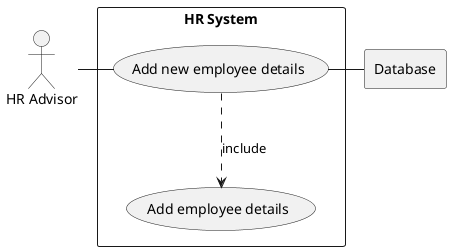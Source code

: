 @startuml
actor HR as "HR Advisor"

rectangle Database

rectangle "HR System" {
    usecase UC5 as "Add new employee details"

    usecase UCa as "Add employee details"

    HR - UC5
    UC5 ..> UCa : include
    UC5 - Database
}
@enduml